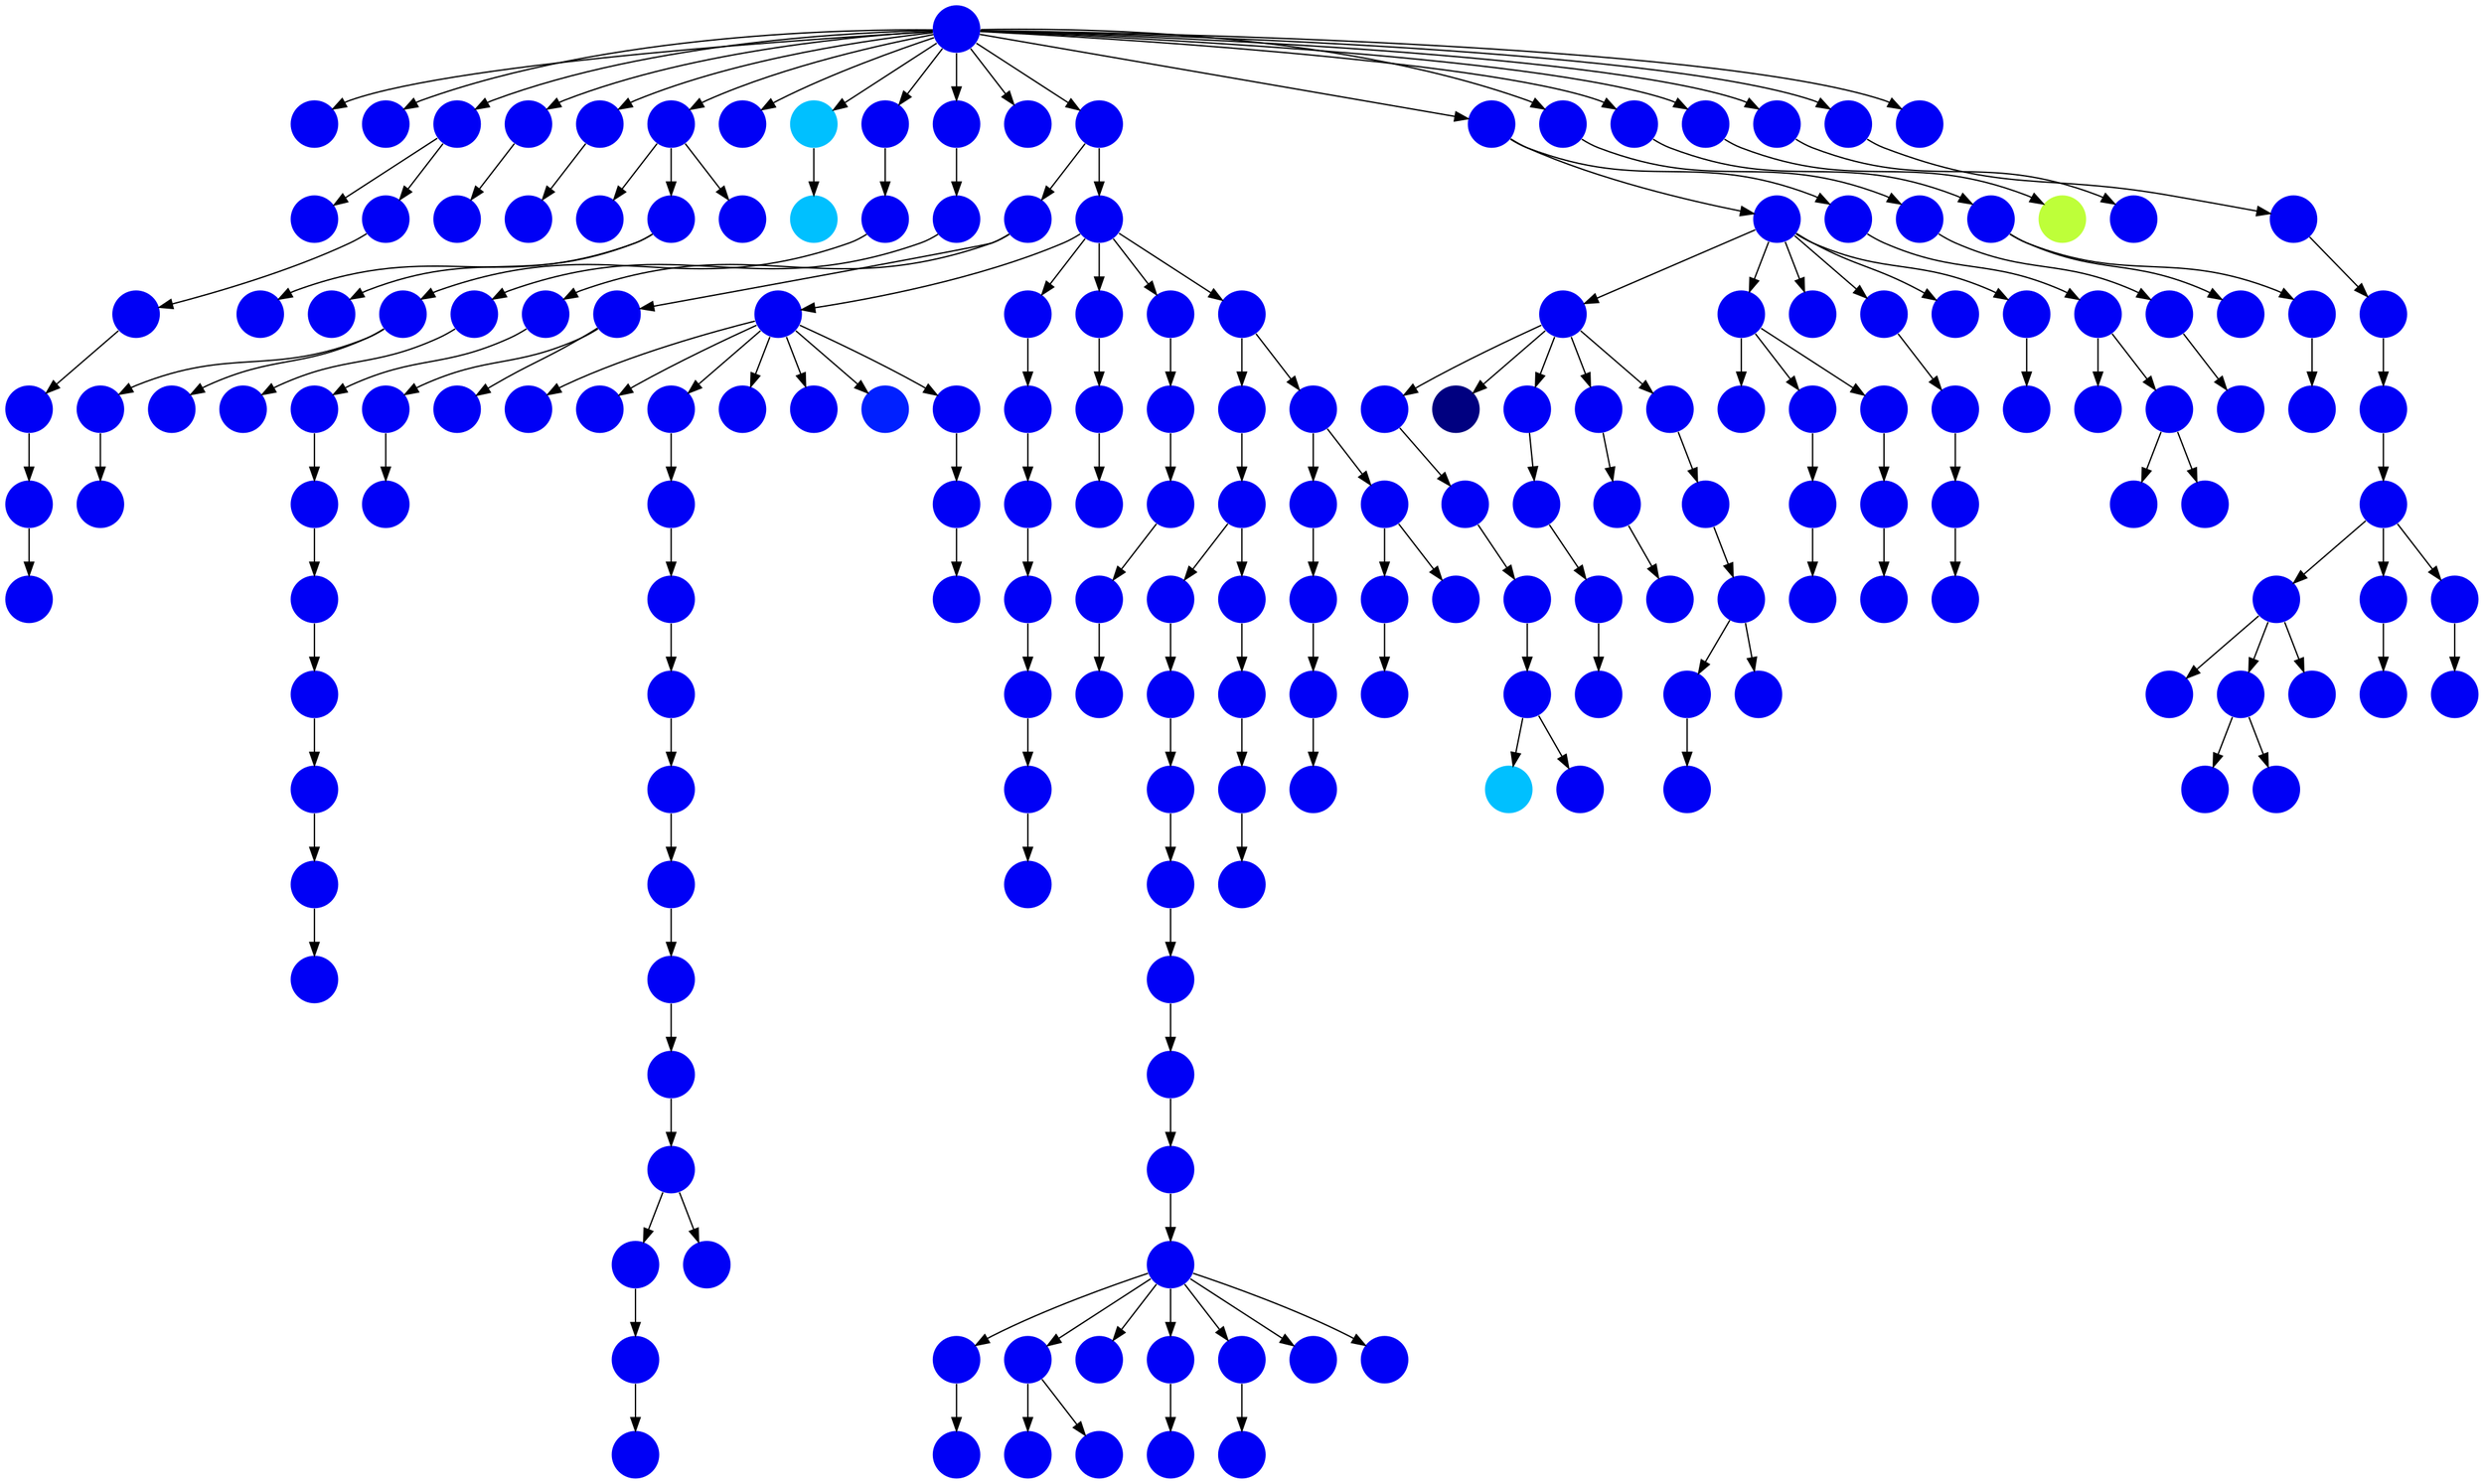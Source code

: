 digraph{
0 [tooltip = "D", penwidth = 0, style = filled, fillcolor = "#0000f6", shape = circle, label = ""]
1 [tooltip = "D", penwidth = 0, style = filled, fillcolor = "#0000f6", shape = circle, label = ""]
2 [tooltip = "D", penwidth = 0, style = filled, fillcolor = "#0000f6", shape = circle, label = ""]
3 [tooltip = "D", penwidth = 0, style = filled, fillcolor = "#0000f6", shape = circle, label = ""]
4 [tooltip = "D", penwidth = 0, style = filled, fillcolor = "#0000f6", shape = circle, label = ""]
5 [tooltip = "D", penwidth = 0, style = filled, fillcolor = "#0000f6", shape = circle, label = ""]
6 [tooltip = "D", penwidth = 0, style = filled, fillcolor = "#0000f6", shape = circle, label = ""]
7 [tooltip = "D", penwidth = 0, style = filled, fillcolor = "#0000f6", shape = circle, label = ""]
8 [tooltip = "D", penwidth = 0, style = filled, fillcolor = "#0000f6", shape = circle, label = ""]
9 [tooltip = "D", penwidth = 0, style = filled, fillcolor = "#0000f6", shape = circle, label = ""]
10 [tooltip = "D", penwidth = 0, style = filled, fillcolor = "#0000f6", shape = circle, label = ""]
11 [tooltip = "D", penwidth = 0, style = filled, fillcolor = "#0000f6", shape = circle, label = ""]
12 [tooltip = "D", penwidth = 0, style = filled, fillcolor = "#0000f6", shape = circle, label = ""]
13 [tooltip = "D", penwidth = 0, style = filled, fillcolor = "#0000f6", shape = circle, label = ""]
14 [tooltip = "D", penwidth = 0, style = filled, fillcolor = "#0000f6", shape = circle, label = ""]
15 [tooltip = "D", penwidth = 0, style = filled, fillcolor = "#0000f6", shape = circle, label = ""]
16 [tooltip = "D", penwidth = 0, style = filled, fillcolor = "#0000f6", shape = circle, label = ""]
17 [tooltip = "D", penwidth = 0, style = filled, fillcolor = "#0000f6", shape = circle, label = ""]
18 [tooltip = "D", penwidth = 0, style = filled, fillcolor = "#0000f6", shape = circle, label = ""]
19 [tooltip = "D", penwidth = 0, style = filled, fillcolor = "#0000f6", shape = circle, label = ""]
20 [tooltip = "H", penwidth = 0, style = filled, fillcolor = "#00c0ff", shape = circle, label = ""]
21 [tooltip = "D", penwidth = 0, style = filled, fillcolor = "#0000f6", shape = circle, label = ""]
22 [tooltip = "D", penwidth = 0, style = filled, fillcolor = "#0000f6", shape = circle, label = ""]
23 [tooltip = "D", penwidth = 0, style = filled, fillcolor = "#0000f6", shape = circle, label = ""]
24 [tooltip = "D", penwidth = 0, style = filled, fillcolor = "#0000f6", shape = circle, label = ""]
25 [tooltip = "D", penwidth = 0, style = filled, fillcolor = "#0000f6", shape = circle, label = ""]
26 [tooltip = "H", penwidth = 0, style = filled, fillcolor = "#00c0ff", shape = circle, label = ""]
27 [tooltip = "D", penwidth = 0, style = filled, fillcolor = "#0000f6", shape = circle, label = ""]
28 [tooltip = "D", penwidth = 0, style = filled, fillcolor = "#0000f6", shape = circle, label = ""]
29 [tooltip = "D", penwidth = 0, style = filled, fillcolor = "#0000f6", shape = circle, label = ""]
30 [tooltip = "H", penwidth = 0, style = filled, fillcolor = "#00c0ff", shape = circle, label = ""]
31 [tooltip = "D", penwidth = 0, style = filled, fillcolor = "#0000f6", shape = circle, label = ""]
32 [tooltip = "D", penwidth = 0, style = filled, fillcolor = "#0000f6", shape = circle, label = ""]
33 [tooltip = "D", penwidth = 0, style = filled, fillcolor = "#0000f6", shape = circle, label = ""]
34 [tooltip = "D", penwidth = 0, style = filled, fillcolor = "#0000f6", shape = circle, label = ""]
35 [tooltip = "D", penwidth = 0, style = filled, fillcolor = "#0000f6", shape = circle, label = ""]
36 [tooltip = "D", penwidth = 0, style = filled, fillcolor = "#0000f6", shape = circle, label = ""]
37 [tooltip = "D", penwidth = 0, style = filled, fillcolor = "#0000f6", shape = circle, label = ""]
38 [tooltip = "D", penwidth = 0, style = filled, fillcolor = "#0000f6", shape = circle, label = ""]
39 [tooltip = "D", penwidth = 0, style = filled, fillcolor = "#0000f6", shape = circle, label = ""]
40 [tooltip = "D", penwidth = 0, style = filled, fillcolor = "#0000f6", shape = circle, label = ""]
41 [tooltip = "D", penwidth = 0, style = filled, fillcolor = "#0000f6", shape = circle, label = ""]
42 [tooltip = "D", penwidth = 0, style = filled, fillcolor = "#0000f6", shape = circle, label = ""]
43 [tooltip = "D", penwidth = 0, style = filled, fillcolor = "#0000f6", shape = circle, label = ""]
44 [tooltip = "D", penwidth = 0, style = filled, fillcolor = "#0000f6", shape = circle, label = ""]
45 [tooltip = "D", penwidth = 0, style = filled, fillcolor = "#0000f6", shape = circle, label = ""]
46 [tooltip = "D", penwidth = 0, style = filled, fillcolor = "#0000f6", shape = circle, label = ""]
47 [tooltip = "D", penwidth = 0, style = filled, fillcolor = "#0000f6", shape = circle, label = ""]
48 [tooltip = "D", penwidth = 0, style = filled, fillcolor = "#0000f6", shape = circle, label = ""]
49 [tooltip = "D", penwidth = 0, style = filled, fillcolor = "#0000f6", shape = circle, label = ""]
50 [tooltip = "D", penwidth = 0, style = filled, fillcolor = "#0000f6", shape = circle, label = ""]
51 [tooltip = "D", penwidth = 0, style = filled, fillcolor = "#0000f6", shape = circle, label = ""]
52 [tooltip = "D", penwidth = 0, style = filled, fillcolor = "#0000f6", shape = circle, label = ""]
53 [tooltip = "D", penwidth = 0, style = filled, fillcolor = "#0000f6", shape = circle, label = ""]
54 [tooltip = "D", penwidth = 0, style = filled, fillcolor = "#0000f6", shape = circle, label = ""]
55 [tooltip = "D", penwidth = 0, style = filled, fillcolor = "#0000f6", shape = circle, label = ""]
56 [tooltip = "D", penwidth = 0, style = filled, fillcolor = "#0000f6", shape = circle, label = ""]
57 [tooltip = "D", penwidth = 0, style = filled, fillcolor = "#0000f6", shape = circle, label = ""]
58 [tooltip = "A", penwidth = 0, style = filled, fillcolor = "#000080", shape = circle, label = ""]
59 [tooltip = "D", penwidth = 0, style = filled, fillcolor = "#0000f6", shape = circle, label = ""]
60 [tooltip = "D", penwidth = 0, style = filled, fillcolor = "#0000f6", shape = circle, label = ""]
61 [tooltip = "D", penwidth = 0, style = filled, fillcolor = "#0000f6", shape = circle, label = ""]
62 [tooltip = "D", penwidth = 0, style = filled, fillcolor = "#0000f6", shape = circle, label = ""]
63 [tooltip = "D", penwidth = 0, style = filled, fillcolor = "#0000f6", shape = circle, label = ""]
64 [tooltip = "D", penwidth = 0, style = filled, fillcolor = "#0000f6", shape = circle, label = ""]
65 [tooltip = "D", penwidth = 0, style = filled, fillcolor = "#0000f6", shape = circle, label = ""]
66 [tooltip = "D", penwidth = 0, style = filled, fillcolor = "#0000f6", shape = circle, label = ""]
67 [tooltip = "D", penwidth = 0, style = filled, fillcolor = "#0000f6", shape = circle, label = ""]
68 [tooltip = "D", penwidth = 0, style = filled, fillcolor = "#0000f6", shape = circle, label = ""]
69 [tooltip = "D", penwidth = 0, style = filled, fillcolor = "#0000f6", shape = circle, label = ""]
70 [tooltip = "D", penwidth = 0, style = filled, fillcolor = "#0000f6", shape = circle, label = ""]
71 [tooltip = "D", penwidth = 0, style = filled, fillcolor = "#0000f6", shape = circle, label = ""]
72 [tooltip = "D", penwidth = 0, style = filled, fillcolor = "#0000f6", shape = circle, label = ""]
73 [tooltip = "D", penwidth = 0, style = filled, fillcolor = "#0000f6", shape = circle, label = ""]
74 [tooltip = "D", penwidth = 0, style = filled, fillcolor = "#0000f6", shape = circle, label = ""]
75 [tooltip = "D", penwidth = 0, style = filled, fillcolor = "#0000f6", shape = circle, label = ""]
76 [tooltip = "D", penwidth = 0, style = filled, fillcolor = "#0000f6", shape = circle, label = ""]
77 [tooltip = "D", penwidth = 0, style = filled, fillcolor = "#0000f6", shape = circle, label = ""]
78 [tooltip = "D", penwidth = 0, style = filled, fillcolor = "#0000f6", shape = circle, label = ""]
79 [tooltip = "D", penwidth = 0, style = filled, fillcolor = "#0000f6", shape = circle, label = ""]
80 [tooltip = "D", penwidth = 0, style = filled, fillcolor = "#0000f6", shape = circle, label = ""]
81 [tooltip = "D", penwidth = 0, style = filled, fillcolor = "#0000f6", shape = circle, label = ""]
82 [tooltip = "D", penwidth = 0, style = filled, fillcolor = "#0000f6", shape = circle, label = ""]
83 [tooltip = "D", penwidth = 0, style = filled, fillcolor = "#0000f6", shape = circle, label = ""]
84 [tooltip = "D", penwidth = 0, style = filled, fillcolor = "#0000f6", shape = circle, label = ""]
85 [tooltip = "D", penwidth = 0, style = filled, fillcolor = "#0000f6", shape = circle, label = ""]
86 [tooltip = "D", penwidth = 0, style = filled, fillcolor = "#0000f6", shape = circle, label = ""]
87 [tooltip = "D", penwidth = 0, style = filled, fillcolor = "#0000f6", shape = circle, label = ""]
88 [tooltip = "D", penwidth = 0, style = filled, fillcolor = "#0000f6", shape = circle, label = ""]
89 [tooltip = "D", penwidth = 0, style = filled, fillcolor = "#0000f6", shape = circle, label = ""]
90 [tooltip = "D", penwidth = 0, style = filled, fillcolor = "#0000f6", shape = circle, label = ""]
91 [tooltip = "D", penwidth = 0, style = filled, fillcolor = "#0000f6", shape = circle, label = ""]
92 [tooltip = "D", penwidth = 0, style = filled, fillcolor = "#0000f6", shape = circle, label = ""]
93 [tooltip = "D", penwidth = 0, style = filled, fillcolor = "#0000f6", shape = circle, label = ""]
94 [tooltip = "D", penwidth = 0, style = filled, fillcolor = "#0000f6", shape = circle, label = ""]
95 [tooltip = "D", penwidth = 0, style = filled, fillcolor = "#0000f6", shape = circle, label = ""]
96 [tooltip = "D", penwidth = 0, style = filled, fillcolor = "#0000f6", shape = circle, label = ""]
97 [tooltip = "D", penwidth = 0, style = filled, fillcolor = "#0000f6", shape = circle, label = ""]
98 [tooltip = "D", penwidth = 0, style = filled, fillcolor = "#0000f6", shape = circle, label = ""]
99 [tooltip = "D", penwidth = 0, style = filled, fillcolor = "#0000f6", shape = circle, label = ""]
100 [tooltip = "N", penwidth = 0, style = filled, fillcolor = "#beff39", shape = circle, label = ""]
101 [tooltip = "D", penwidth = 0, style = filled, fillcolor = "#0000f6", shape = circle, label = ""]
102 [tooltip = "D", penwidth = 0, style = filled, fillcolor = "#0000f6", shape = circle, label = ""]
103 [tooltip = "D", penwidth = 0, style = filled, fillcolor = "#0000f6", shape = circle, label = ""]
104 [tooltip = "D", penwidth = 0, style = filled, fillcolor = "#0000f6", shape = circle, label = ""]
105 [tooltip = "D", penwidth = 0, style = filled, fillcolor = "#0000f6", shape = circle, label = ""]
106 [tooltip = "D", penwidth = 0, style = filled, fillcolor = "#0000f6", shape = circle, label = ""]
107 [tooltip = "D", penwidth = 0, style = filled, fillcolor = "#0000f6", shape = circle, label = ""]
108 [tooltip = "D", penwidth = 0, style = filled, fillcolor = "#0000f6", shape = circle, label = ""]
109 [tooltip = "D", penwidth = 0, style = filled, fillcolor = "#0000f6", shape = circle, label = ""]
110 [tooltip = "D", penwidth = 0, style = filled, fillcolor = "#0000f6", shape = circle, label = ""]
111 [tooltip = "D", penwidth = 0, style = filled, fillcolor = "#0000f6", shape = circle, label = ""]
112 [tooltip = "D", penwidth = 0, style = filled, fillcolor = "#0000f6", shape = circle, label = ""]
113 [tooltip = "D", penwidth = 0, style = filled, fillcolor = "#0000f6", shape = circle, label = ""]
114 [tooltip = "E", penwidth = 0, style = filled, fillcolor = "#0020ff", shape = circle, label = ""]
115 [tooltip = "D", penwidth = 0, style = filled, fillcolor = "#0000f6", shape = circle, label = ""]
116 [tooltip = "D", penwidth = 0, style = filled, fillcolor = "#0000f6", shape = circle, label = ""]
117 [tooltip = "D", penwidth = 0, style = filled, fillcolor = "#0000f6", shape = circle, label = ""]
118 [tooltip = "D", penwidth = 0, style = filled, fillcolor = "#0000f6", shape = circle, label = ""]
119 [tooltip = "D", penwidth = 0, style = filled, fillcolor = "#0000f6", shape = circle, label = ""]
120 [tooltip = "D", penwidth = 0, style = filled, fillcolor = "#0000f6", shape = circle, label = ""]
121 [tooltip = "D", penwidth = 0, style = filled, fillcolor = "#0000f6", shape = circle, label = ""]
122 [tooltip = "D", penwidth = 0, style = filled, fillcolor = "#0000f6", shape = circle, label = ""]
123 [tooltip = "D", penwidth = 0, style = filled, fillcolor = "#0000f6", shape = circle, label = ""]
124 [tooltip = "D", penwidth = 0, style = filled, fillcolor = "#0000f6", shape = circle, label = ""]
125 [tooltip = "D", penwidth = 0, style = filled, fillcolor = "#0000f6", shape = circle, label = ""]
126 [tooltip = "D", penwidth = 0, style = filled, fillcolor = "#0000f6", shape = circle, label = ""]
127 [tooltip = "D", penwidth = 0, style = filled, fillcolor = "#0000f6", shape = circle, label = ""]
128 [tooltip = "D", penwidth = 0, style = filled, fillcolor = "#0000f6", shape = circle, label = ""]
129 [tooltip = "D", penwidth = 0, style = filled, fillcolor = "#0000f6", shape = circle, label = ""]
130 [tooltip = "D", penwidth = 0, style = filled, fillcolor = "#0000f6", shape = circle, label = ""]
131 [tooltip = "D", penwidth = 0, style = filled, fillcolor = "#0000f6", shape = circle, label = ""]
132 [tooltip = "D", penwidth = 0, style = filled, fillcolor = "#0000f6", shape = circle, label = ""]
133 [tooltip = "D", penwidth = 0, style = filled, fillcolor = "#0000f6", shape = circle, label = ""]
134 [tooltip = "D", penwidth = 0, style = filled, fillcolor = "#0000f6", shape = circle, label = ""]
135 [tooltip = "D", penwidth = 0, style = filled, fillcolor = "#0000f6", shape = circle, label = ""]
136 [tooltip = "D", penwidth = 0, style = filled, fillcolor = "#0000f6", shape = circle, label = ""]
137 [tooltip = "D", penwidth = 0, style = filled, fillcolor = "#0000f6", shape = circle, label = ""]
138 [tooltip = "D", penwidth = 0, style = filled, fillcolor = "#0000f6", shape = circle, label = ""]
139 [tooltip = "D", penwidth = 0, style = filled, fillcolor = "#0000f6", shape = circle, label = ""]
140 [tooltip = "D", penwidth = 0, style = filled, fillcolor = "#0000f6", shape = circle, label = ""]
141 [tooltip = "D", penwidth = 0, style = filled, fillcolor = "#0000f6", shape = circle, label = ""]
142 [tooltip = "D", penwidth = 0, style = filled, fillcolor = "#0000f6", shape = circle, label = ""]
143 [tooltip = "D", penwidth = 0, style = filled, fillcolor = "#0000f6", shape = circle, label = ""]
144 [tooltip = "D", penwidth = 0, style = filled, fillcolor = "#0000f6", shape = circle, label = ""]
145 [tooltip = "D", penwidth = 0, style = filled, fillcolor = "#0000f6", shape = circle, label = ""]
146 [tooltip = "D", penwidth = 0, style = filled, fillcolor = "#0000f6", shape = circle, label = ""]
147 [tooltip = "D", penwidth = 0, style = filled, fillcolor = "#0000f6", shape = circle, label = ""]
148 [tooltip = "D", penwidth = 0, style = filled, fillcolor = "#0000f6", shape = circle, label = ""]
149 [tooltip = "D", penwidth = 0, style = filled, fillcolor = "#0000f6", shape = circle, label = ""]
150 [tooltip = "D", penwidth = 0, style = filled, fillcolor = "#0000f6", shape = circle, label = ""]
151 [tooltip = "D", penwidth = 0, style = filled, fillcolor = "#0000f6", shape = circle, label = ""]
152 [tooltip = "D", penwidth = 0, style = filled, fillcolor = "#0000f6", shape = circle, label = ""]
153 [tooltip = "D", penwidth = 0, style = filled, fillcolor = "#0000f6", shape = circle, label = ""]
154 [tooltip = "D", penwidth = 0, style = filled, fillcolor = "#0000f6", shape = circle, label = ""]
155 [tooltip = "D", penwidth = 0, style = filled, fillcolor = "#0000f6", shape = circle, label = ""]
156 [tooltip = "D", penwidth = 0, style = filled, fillcolor = "#0000f6", shape = circle, label = ""]
157 [tooltip = "D", penwidth = 0, style = filled, fillcolor = "#0000f6", shape = circle, label = ""]
158 [tooltip = "D", penwidth = 0, style = filled, fillcolor = "#0000f6", shape = circle, label = ""]
159 [tooltip = "D", penwidth = 0, style = filled, fillcolor = "#0000f6", shape = circle, label = ""]
160 [tooltip = "D", penwidth = 0, style = filled, fillcolor = "#0000f6", shape = circle, label = ""]
161 [tooltip = "D", penwidth = 0, style = filled, fillcolor = "#0000f6", shape = circle, label = ""]
162 [tooltip = "D", penwidth = 0, style = filled, fillcolor = "#0000f6", shape = circle, label = ""]
163 [tooltip = "D", penwidth = 0, style = filled, fillcolor = "#0000f6", shape = circle, label = ""]
164 [tooltip = "D", penwidth = 0, style = filled, fillcolor = "#0000f6", shape = circle, label = ""]
165 [tooltip = "D", penwidth = 0, style = filled, fillcolor = "#0000f6", shape = circle, label = ""]
166 [tooltip = "D", penwidth = 0, style = filled, fillcolor = "#0000f6", shape = circle, label = ""]
167 [tooltip = "D", penwidth = 0, style = filled, fillcolor = "#0000f6", shape = circle, label = ""]
168 [tooltip = "D", penwidth = 0, style = filled, fillcolor = "#0000f6", shape = circle, label = ""]
169 [tooltip = "D", penwidth = 0, style = filled, fillcolor = "#0000f6", shape = circle, label = ""]
170 [tooltip = "D", penwidth = 0, style = filled, fillcolor = "#0000f6", shape = circle, label = ""]
171 [tooltip = "D", penwidth = 0, style = filled, fillcolor = "#0000f6", shape = circle, label = ""]
172 [tooltip = "D", penwidth = 0, style = filled, fillcolor = "#0000f6", shape = circle, label = ""]
173 [tooltip = "D", penwidth = 0, style = filled, fillcolor = "#0000f6", shape = circle, label = ""]
174 [tooltip = "D", penwidth = 0, style = filled, fillcolor = "#0000f6", shape = circle, label = ""]
175 [tooltip = "D", penwidth = 0, style = filled, fillcolor = "#0000f6", shape = circle, label = ""]
176 [tooltip = "D", penwidth = 0, style = filled, fillcolor = "#0000f6", shape = circle, label = ""]
177 [tooltip = "D", penwidth = 0, style = filled, fillcolor = "#0000f6", shape = circle, label = ""]
178 [tooltip = "D", penwidth = 0, style = filled, fillcolor = "#0000f6", shape = circle, label = ""]
179 [tooltip = "D", penwidth = 0, style = filled, fillcolor = "#0000f6", shape = circle, label = ""]
180 [tooltip = "D", penwidth = 0, style = filled, fillcolor = "#0000f6", shape = circle, label = ""]
181 [tooltip = "D", penwidth = 0, style = filled, fillcolor = "#0000f6", shape = circle, label = ""]
182 [tooltip = "D", penwidth = 0, style = filled, fillcolor = "#0000f6", shape = circle, label = ""]
183 [tooltip = "D", penwidth = 0, style = filled, fillcolor = "#0000f6", shape = circle, label = ""]
184 [tooltip = "D", penwidth = 0, style = filled, fillcolor = "#0000f6", shape = circle, label = ""]
185 [tooltip = "D", penwidth = 0, style = filled, fillcolor = "#0000f6", shape = circle, label = ""]
186 [tooltip = "D", penwidth = 0, style = filled, fillcolor = "#0000f6", shape = circle, label = ""]
187 [tooltip = "D", penwidth = 0, style = filled, fillcolor = "#0000f6", shape = circle, label = ""]
188 [tooltip = "D", penwidth = 0, style = filled, fillcolor = "#0000f6", shape = circle, label = ""]
189 [tooltip = "D", penwidth = 0, style = filled, fillcolor = "#0000f6", shape = circle, label = ""]
190 [tooltip = "D", penwidth = 0, style = filled, fillcolor = "#0000f6", shape = circle, label = ""]
191 [tooltip = "D", penwidth = 0, style = filled, fillcolor = "#0000f6", shape = circle, label = ""]
192 [tooltip = "D", penwidth = 0, style = filled, fillcolor = "#0000f6", shape = circle, label = ""]
193 [tooltip = "D", penwidth = 0, style = filled, fillcolor = "#0000f6", shape = circle, label = ""]
194 [tooltip = "D", penwidth = 0, style = filled, fillcolor = "#0000f6", shape = circle, label = ""]
195 [tooltip = "D", penwidth = 0, style = filled, fillcolor = "#0000f6", shape = circle, label = ""]
57 -> 61
191 -> 189
79 -> 53
93 -> 92
0 -> 10
9 -> 164
19 -> 55
108 -> 105
117 -> 109
78 -> 11
31 -> 71
54 -> 13
138 -> 135
137 -> 134
39 -> 45
177 -> 193
74 -> 48
0 -> 17
176 -> 187
28 -> 46
110 -> 117
69 -> 57
27 -> 67
88 -> 169
152 -> 147
23 -> 95
133 -> 139
182 -> 175
158 -> 157
105 -> 106
60 -> 2
2 -> 102
12 -> 65
72 -> 50
147 -> 170
16 -> 81
188 -> 190
92 -> 91
181 -> 182
2 -> 161
130 -> 127
184 -> 191
83 -> 116
95 -> 97
106 -> 107
168 -> 103
0 -> 14
88 -> 90
60 -> 35
2 -> 74
80 -> 85
0 -> 36
55 -> 27
112 -> 115
167 -> 125
176 -> 172
1 -> 99
66 -> 83
148 -> 145
115 -> 110
66 -> 128
16 -> 76
178 -> 171
171 -> 173
89 -> 93
82 -> 77
151 -> 144
10 -> 4
175 -> 180
66 -> 84
66 -> 1
14 -> 6
90 -> 168
26 -> 30
0 -> 5
22 -> 29
13 -> 19
9 -> 56
0 -> 8
59 -> 156
6 -> 49
113 -> 111
33 -> 24
71 -> 15
36 -> 51
29 -> 33
85 -> 86
18 -> 153
45 -> 37
162 -> 138
84 -> 70
91 -> 94
51 -> 39
176 -> 185
2 -> 131
0 -> 60
28 -> 165
101 -> 100
95 -> 96
64 -> 18
1 -> 114
81 -> 22
28 -> 59
176 -> 179
136 -> 133
127 -> 126
50 -> 42
1 -> 25
6 -> 43
151 -> 152
11 -> 34
52 -> 20
94 -> 87
173 -> 176
172 -> 174
16 -> 58
180 -> 178
184 -> 181
1 -> 98
189 -> 188
29 -> 104
44 -> 64
163 -> 119
147 -> 148
0 -> 82
0 -> 113
121 -> 123
67 -> 38
1 -> 167
146 -> 149
120 -> 118
133 -> 28
119 -> 120
122 -> 121
70 -> 142
128 -> 129
76 -> 79
185 -> 195
61 -> 40
1 -> 62
35 -> 23
52 -> 159
13 -> 122
66 -> 151
149 -> 150
1 -> 7
0 -> 9
0 -> 69
14 -> 41
135 -> 136
116 -> 112
133 -> 137
54 -> 66
0 -> 47
125 -> 124
176 -> 183
177 -> 194
23 -> 32
176 -> 186
161 -> 160
129 -> 130
0 -> 54
152 -> 146
0 -> 44
59 -> 68
2 -> 108
164 -> 163
73 -> 63
122 -> 141
2 -> 16
16 -> 80
139 -> 132
38 -> 72
77 -> 154
150 -> 143
14 -> 3
74 -> 21
77 -> 158
53 -> 140
0 -> 12
87 -> 88
0 -> 162
176 -> 177
62 -> 75
144 -> 184
0 -> 26
16 -> 31
0 -> 166
48 -> 73
39 -> 155
74 -> 78
0 -> 101
183 -> 192
75 -> 89
15 -> 52
}